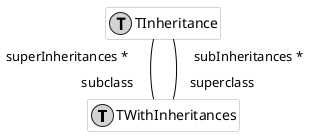 @startumlhide empty membersskinparam class {  BackgroundColor white  ArrowColor black  BorderColor darkGray}class behavior1 as "TWithInheritances" << (T,lightGrey) >> {}class behavior2 as "TInheritance" << (T,lightGrey) >> {}behavior2 "superInheritances * " -[#black]- "subclass  " behavior1behavior2 "subInheritances * " -[#black]- "superclass  " behavior1@enduml